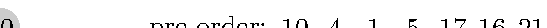 bboxmargin := 0;

% for any def, use expr/primary, don't use suffix
vardef lchild primary $ =
	($ * 2)
enddef;

vardef rchild primary $ =
	($ * 2 + 1)
enddef;

vardef parent primary $ =
	(floor($ / 2))
enddef;

vardef validate(suffix A)(expr i) :=
	if known(A[i]):
		i
	else:
		0
	fi;
enddef;

vardef img_sub_bin_search_fine_tree(suffix A)(expr i, xunit, yunit, gsize) :=
image(
	save fr;
	path fr;
	fr := fullcircle scaled gsize;



	fill fr withcolor .8white;
	label(decimal(A[i]), (0,0)) withcolor black;

	if known(A[lchild(i)]):
		save subpic;
		picture subpic;
		subpic := img_sub_bin_search_fine_tree(A)(lchild(i), xunit, yunit, gsize);

		save subroot;
		pair subroot;
		subroot := (-xpart(urcorner subpic) - (xunit-gsize)/2, -yunit);

		drawarrow (fr intersectionpoint ((0,0) -- subroot))
			..((fr shifted subroot) intersectionpoint ((0,0) -- subroot)) withcolor black;
		draw subpic shifted subroot;
	fi;

	if known(A[rchild(i)]):
		save subpic;
		picture subpic;
		subpic := img_sub_bin_search_fine_tree(A)(rchild(i), xunit, yunit, gsize);

		save subroot;
		pair subroot;
		subroot := (-xpart(ulcorner subpic) + (xunit-gsize)/2, -yunit);

		drawarrow (fr intersectionpoint ((0,0) -- subroot))
			..((fr shifted subroot) intersectionpoint ((0,0) -- subroot)) withcolor black;
		draw subpic shifted subroot;
	fi;
)
enddef;

% @order: 0 preorder; 1 inorder; 2 postorder;
vardef preorder_tree_walk(suffix A)(expr i, xunit, yunit) :=
image(
	pair pos;
	pos := (7 * xunit,yunit);

	label.lft("pre-order:", pos);
	pos := (xpart(pos) + .5xunit, ypart(pos));

	numeric prev, node;
	numeric li, ri, pi;

	prev := 0;
	node := i;
	forever:
		exitif node = 0;
		li := lchild(node);
		if unknown(A[li]):
			li := 0;
		fi;
		ri := rchild(node);
		if unknown(A[ri]):
			ri := 0;
		fi;
		pi := parent(node);
		if unknown(A[pi]):
			pi := 0;
		fi;

		if prev = pi:
			label(decimal(A[node]), pos);
			pos := (xpart(pos) + xunit, ypart(pos));
			if not(li = 0): % left leap
				prev := node;
				node := li;
			elseif not(ri = 0):
				prev := node;
				node := ri;
			else:
				prev := node;
				node := pi;
			fi;
		elseif prev = li:
			if not(ri = 0):
				prev := node;
				node := ri;
			else:
				prev := node;
				node := pi;
			fi;
		elseif prev = ri:
			prev := node;
			node := pi;
		fi;
	endfor;
)
enddef;
vardef inorder_tree_walk(suffix A)(expr i, xunit, yunit) :=
image(
	pair pos;
	pos := (7 * xunit,yunit);

	label.lft("in-order:", pos);
	pos := (xpart(pos) + .5xunit, ypart(pos));

	numeric prev, node;
	numeric li, ri, pi;

	prev := 0;
	node := i;
	forever:
		exitif node = 0;
		li := lchild(node);
		if unknown(A[li]):
			li := 0;
		fi;
		ri := rchild(node);
		if unknown(A[ri]):
			ri := 0;
		fi;
		pi := parent(node);
		if unknown(A[pi]):
			pi := 0;
		fi;

		if prev = pi:
			if not(li = 0): % left leap
				prev := node;
				node := li;
			else:
				label(decimal(A[node]), pos);
				pos := (xpart(pos) + xunit, ypart(pos));
				if not(ri = 0):
					prev := node;
					node := ri;
				else:
					prev := node;
					node := pi;
				fi;
			fi;
		elseif prev = li:
			label(decimal(A[node]), pos);
			pos := (xpart(pos) + xunit, ypart(pos));
			if not(ri = 0):
				prev := node;
				node := ri;
			else:
				prev := node;
				node := pi;
			fi;
		elseif prev = ri:
			prev := node;
			node := pi;
		fi;
	endfor;
)
enddef;
vardef postorder_tree_walk(suffix A)(expr i, xunit, yunit) :=
image(
	pair pos;
	pos := (7 * xunit,yunit);

	label.lft("post-order:", pos);
	pos := (xpart(pos) + .5xunit, ypart(pos));

	numeric prev, node;
	numeric li, ri, pi;

	prev := 0;
	node := i;
	forever:
		exitif node = 0;
		li := lchild(node);
		if unknown(A[li]):
			li := 0;
		fi;
		ri := rchild(node);
		if unknown(A[ri]):
			ri := 0;
		fi;
		pi := parent(node);
		if unknown(A[pi]):
			pi := 0;
		fi;

		if prev = pi:
			if not(li = 0): % left leap
				prev := node;
				node := li;
			elseif not(ri = 0):
				prev := node;
				node := ri;
			else:
				label(decimal(A[node]), pos);
				pos := (xpart(pos) + xunit, ypart(pos));
				prev := node;
				node := pi;
			fi;
		elseif prev = li:
			if not(ri = 0):
				prev := node;
				node := ri;
			else:
				label(decimal(A[node]), pos);
				pos := (xpart(pos) + xunit, ypart(pos));
				prev := node;
				node := pi;
			fi;
		elseif prev = ri:
			label(decimal(A[node]), pos);
			pos := (xpart(pos) + xunit, ypart(pos));
			prev := node;
			node := pi;
		fi;
	endfor;
)
enddef;

vardef img_bin_search_tree(suffix A)(expr gsize, xunit, yunit) :=
image(
	draw img_sub_bin_search_fine_tree(A)(1, xunit, yunit, gsize);
)
enddef;

beginfig(1);
	numeric data[];
	numeric data.len;
	data[1] := 10;
	data[2] :=  4;
	data[3] := 17;
	data[4] :=  1;
	data[5] :=  5;
	data[6] := 16;
	data[7] := 21;
	data.len := 7;

	draw img_bin_search_tree(data)(0.5cm, 0.8cm,0.8cm);
	draw preorder_tree_walk(data)(1, 0.5cm, 0cm);
	draw inorder_tree_walk(data)(1, 0.5cm, -1cm);
	draw postorder_tree_walk(data)(1, 0.5cm, -2cm);
endfig;

beginfig(2);
	numeric data[];
	numeric data.len;
	data[1] := 10;
	data[2] :=  4;
	data[3] := 16;
	data[4] :=  1;
	data[5] :=  5;
	data[7] := 17;
	data[15] := 21;
	data.len := 15;

	draw img_bin_search_tree(data)(0.5cm, 0.8cm,0.8cm);
	draw preorder_tree_walk(data)(1, 0.5cm, 0cm);
	draw inorder_tree_walk(data)(1, 0.5cm, -1cm);
	draw postorder_tree_walk(data)(1, 0.5cm, -2cm);
endfig;

beginfig(3);
	numeric data[];
	numeric data.len;
	data[1] := 5;
	data[2] :=  4;
	data[3] := 10;
	data[4] :=  1;
	data[7] := 16;
	data[15] := 17;
	data[31] := 21;
	data.len := 31;

	draw img_bin_search_tree(data)(0.5cm, 0.8cm,0.8cm);
	draw preorder_tree_walk(data)(1, 0.5cm, 0cm);
	draw inorder_tree_walk(data)(1, 0.5cm, -1cm);
	draw postorder_tree_walk(data)(1, 0.5cm, -2cm);
endfig;

beginfig(4);
	numeric data[];
	numeric data.len;
	data[1] := 4;
	data[2] := 1;
	data[3] := 5;
	data[7] := 10;
	data[15] := 16;
	data[31] := 17;
	data[63] := 21;
	data.len := 63;

	draw img_bin_search_tree(data)(0.5cm, 0.8cm,0.8cm);
	draw preorder_tree_walk(data)(1, 0.5cm, 0cm);
	draw inorder_tree_walk(data)(1, 0.5cm, -1cm);
	draw postorder_tree_walk(data)(1, 0.5cm, -2cm);
endfig;

beginfig(5);
	numeric data[];
	numeric data.len;
	data[1] := 1;
	data[3] := 4;
	data[7] := 5;
	data[15] := 10;
	data[31] := 16;
	data[63] := 17;
	data[127] := 21;
	data.len := 127;

	draw img_bin_search_tree(data)(0.5cm, 0.8cm,0.8cm);
	draw preorder_tree_walk(data)(1, 0.5cm, 0cm);
	draw inorder_tree_walk(data)(1, 0.5cm, -1cm);
	draw postorder_tree_walk(data)(1, 0.5cm, -2cm);
endfig;

end;
